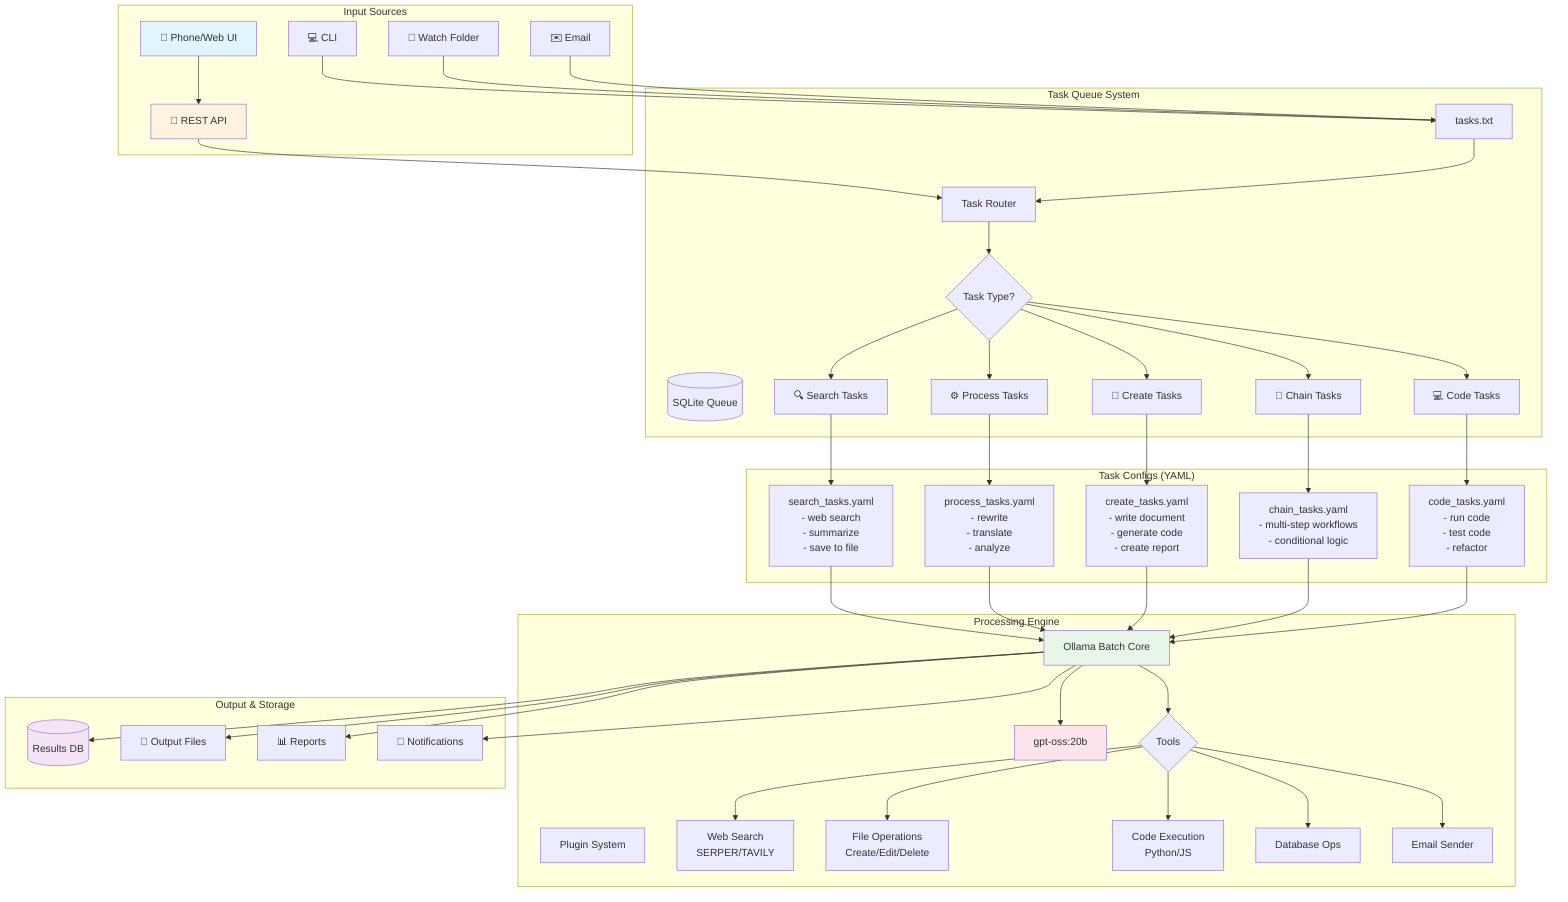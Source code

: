 graph TB
    subgraph "Input Sources"
        Phone[📱 Phone/Web UI]
        CLI[💻 CLI]
        Watch[📁 Watch Folder]
        API[🔌 REST API]
        Email[✉️ Email]
    end

    subgraph "Task Queue System"
        Router[Task Router]
        Queue[(SQLite Queue)]
        TaskFile[tasks.txt]
        
        Router --> TypeDetect{Task Type?}
        TypeDetect --> Search[🔍 Search Tasks]
        TypeDetect --> Process[⚙️ Process Tasks]
        TypeDetect --> Create[📝 Create Tasks]
        TypeDetect --> Chain[🔗 Chain Tasks]
        TypeDetect --> Code[💻 Code Tasks]
    end

    subgraph "Task Configs (YAML)"
        SearchYAML[search_tasks.yaml<br/>- web search<br/>- summarize<br/>- save to file]
        ProcessYAML[process_tasks.yaml<br/>- rewrite<br/>- translate<br/>- analyze]
        CreateYAML[create_tasks.yaml<br/>- write document<br/>- generate code<br/>- create report]
        ChainYAML[chain_tasks.yaml<br/>- multi-step workflows<br/>- conditional logic]
        CodeYAML[code_tasks.yaml<br/>- run code<br/>- test code<br/>- refactor]
    end

    subgraph "Processing Engine"
        Core[Ollama Batch Core]
        Plugins[Plugin System]
        
        Core --> LLM[gpt-oss:20b]
        Core --> Tools{Tools}
        Tools --> WebSearch[Web Search<br/>SERPER/TAVILY]
        Tools --> FileOps[File Operations<br/>Create/Edit/Delete]
        Tools --> CodeExec[Code Execution<br/>Python/JS]
        Tools --> DBOps[Database Ops]
        Tools --> EmailSend[Email Sender]
    end

    subgraph "Output & Storage"
        Results[(Results DB)]
        Files[📁 Output Files]
        Reports[📊 Reports]
        Notify[🔔 Notifications]
    end

    %% Connections
    Phone --> API
    API --> Router
    CLI --> TaskFile
    Watch --> TaskFile
    Email --> TaskFile
    TaskFile --> Router
    
    Search --> SearchYAML
    Process --> ProcessYAML
    Create --> CreateYAML
    Chain --> ChainYAML
    Code --> CodeYAML
    
    SearchYAML --> Core
    ProcessYAML --> Core
    CreateYAML --> Core
    ChainYAML --> Core
    CodeYAML --> Core
    
    Core --> Results
    Core --> Files
    Core --> Reports
    Core --> Notify

    style Phone fill:#e1f5fe
    style API fill:#fff3e0
    style Core fill:#e8f5e9
    style LLM fill:#fce4ec
    style Results fill:#f3e5f5